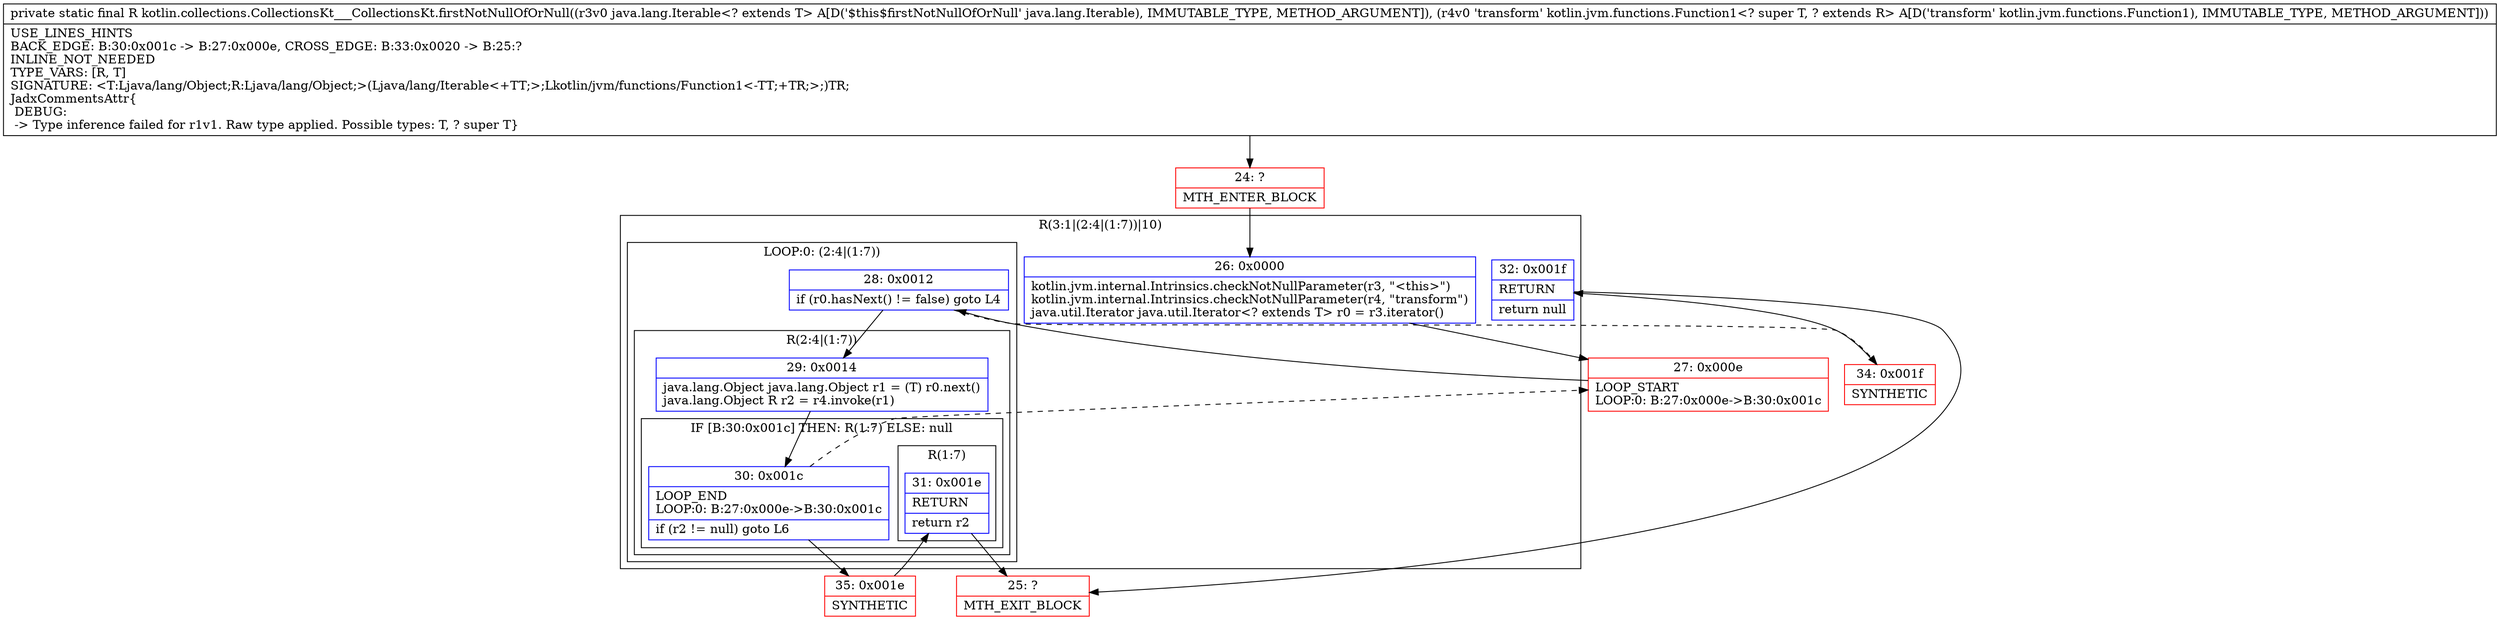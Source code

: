 digraph "CFG forkotlin.collections.CollectionsKt___CollectionsKt.firstNotNullOfOrNull(Ljava\/lang\/Iterable;Lkotlin\/jvm\/functions\/Function1;)Ljava\/lang\/Object;" {
subgraph cluster_Region_1656101614 {
label = "R(3:1|(2:4|(1:7))|10)";
node [shape=record,color=blue];
Node_26 [shape=record,label="{26\:\ 0x0000|kotlin.jvm.internal.Intrinsics.checkNotNullParameter(r3, \"\<this\>\")\lkotlin.jvm.internal.Intrinsics.checkNotNullParameter(r4, \"transform\")\ljava.util.Iterator java.util.Iterator\<? extends T\> r0 = r3.iterator()\l}"];
subgraph cluster_LoopRegion_433288732 {
label = "LOOP:0: (2:4|(1:7))";
node [shape=record,color=blue];
Node_28 [shape=record,label="{28\:\ 0x0012|if (r0.hasNext() != false) goto L4\l}"];
subgraph cluster_Region_859039378 {
label = "R(2:4|(1:7))";
node [shape=record,color=blue];
Node_29 [shape=record,label="{29\:\ 0x0014|java.lang.Object java.lang.Object r1 = (T) r0.next()\ljava.lang.Object R r2 = r4.invoke(r1)\l}"];
subgraph cluster_IfRegion_255361687 {
label = "IF [B:30:0x001c] THEN: R(1:7) ELSE: null";
node [shape=record,color=blue];
Node_30 [shape=record,label="{30\:\ 0x001c|LOOP_END\lLOOP:0: B:27:0x000e\-\>B:30:0x001c\l|if (r2 != null) goto L6\l}"];
subgraph cluster_Region_1569425652 {
label = "R(1:7)";
node [shape=record,color=blue];
Node_31 [shape=record,label="{31\:\ 0x001e|RETURN\l|return r2\l}"];
}
}
}
}
Node_32 [shape=record,label="{32\:\ 0x001f|RETURN\l|return null\l}"];
}
Node_24 [shape=record,color=red,label="{24\:\ ?|MTH_ENTER_BLOCK\l}"];
Node_27 [shape=record,color=red,label="{27\:\ 0x000e|LOOP_START\lLOOP:0: B:27:0x000e\-\>B:30:0x001c\l}"];
Node_35 [shape=record,color=red,label="{35\:\ 0x001e|SYNTHETIC\l}"];
Node_25 [shape=record,color=red,label="{25\:\ ?|MTH_EXIT_BLOCK\l}"];
Node_34 [shape=record,color=red,label="{34\:\ 0x001f|SYNTHETIC\l}"];
MethodNode[shape=record,label="{private static final R kotlin.collections.CollectionsKt___CollectionsKt.firstNotNullOfOrNull((r3v0 java.lang.Iterable\<? extends T\> A[D('$this$firstNotNullOfOrNull' java.lang.Iterable), IMMUTABLE_TYPE, METHOD_ARGUMENT]), (r4v0 'transform' kotlin.jvm.functions.Function1\<? super T, ? extends R\> A[D('transform' kotlin.jvm.functions.Function1), IMMUTABLE_TYPE, METHOD_ARGUMENT]))  | USE_LINES_HINTS\lBACK_EDGE: B:30:0x001c \-\> B:27:0x000e, CROSS_EDGE: B:33:0x0020 \-\> B:25:?\lINLINE_NOT_NEEDED\lTYPE_VARS: [R, T]\lSIGNATURE: \<T:Ljava\/lang\/Object;R:Ljava\/lang\/Object;\>(Ljava\/lang\/Iterable\<+TT;\>;Lkotlin\/jvm\/functions\/Function1\<\-TT;+TR;\>;)TR;\lJadxCommentsAttr\{\l DEBUG: \l \-\> Type inference failed for r1v1. Raw type applied. Possible types: T, ? super T\}\l}"];
MethodNode -> Node_24;Node_26 -> Node_27;
Node_28 -> Node_29;
Node_28 -> Node_34[style=dashed];
Node_29 -> Node_30;
Node_30 -> Node_27[style=dashed];
Node_30 -> Node_35;
Node_31 -> Node_25;
Node_32 -> Node_25;
Node_24 -> Node_26;
Node_27 -> Node_28;
Node_35 -> Node_31;
Node_34 -> Node_32;
}

